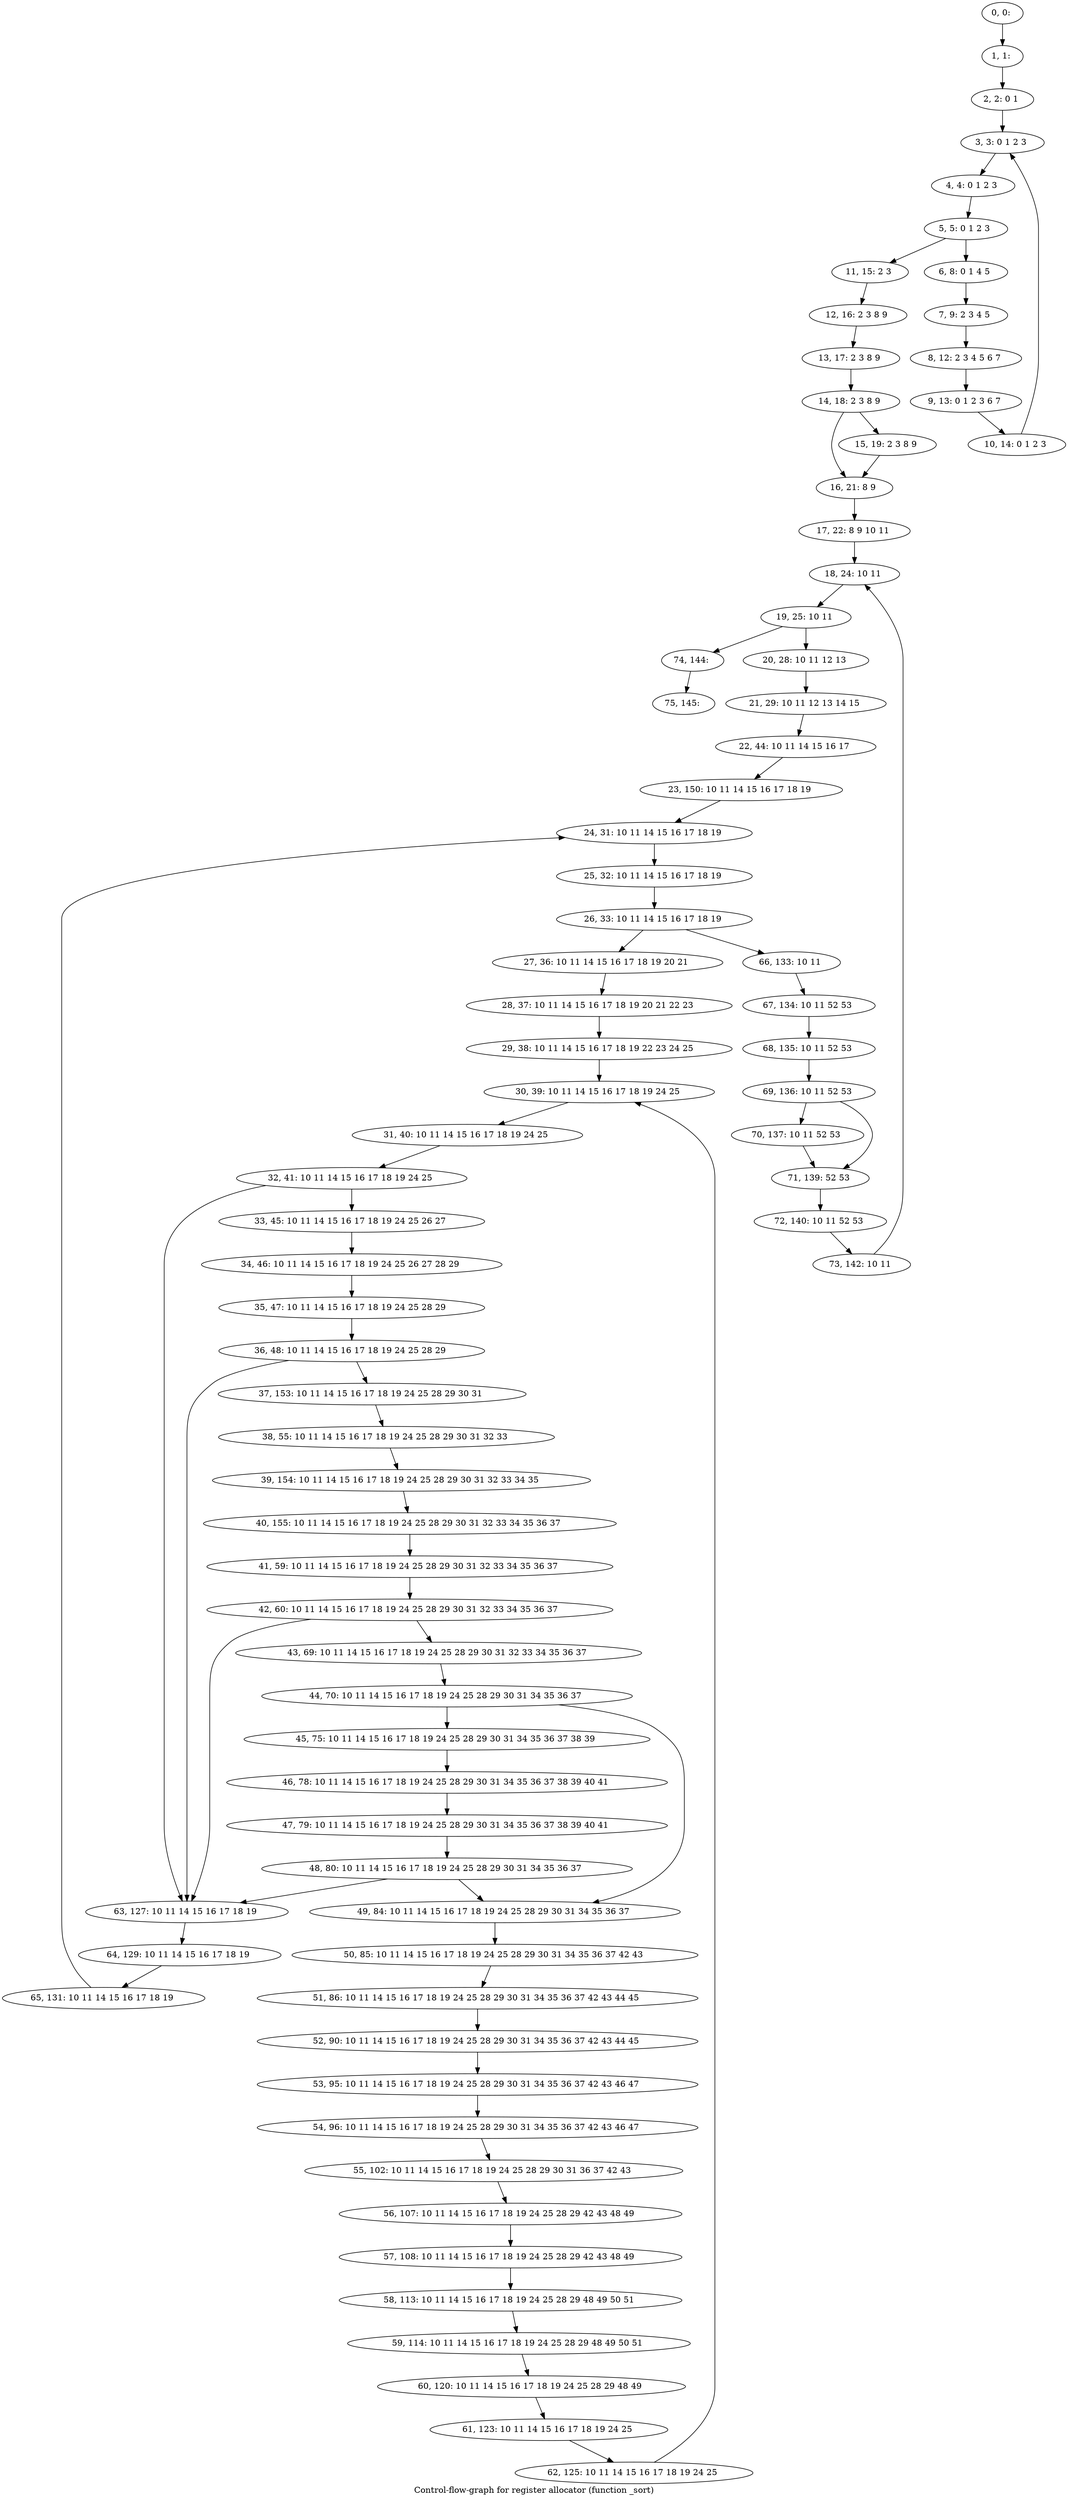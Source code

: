digraph G {
graph [label="Control-flow-graph for register allocator (function _sort)"]
0[label="0, 0: "];
1[label="1, 1: "];
2[label="2, 2: 0 1 "];
3[label="3, 3: 0 1 2 3 "];
4[label="4, 4: 0 1 2 3 "];
5[label="5, 5: 0 1 2 3 "];
6[label="6, 8: 0 1 4 5 "];
7[label="7, 9: 2 3 4 5 "];
8[label="8, 12: 2 3 4 5 6 7 "];
9[label="9, 13: 0 1 2 3 6 7 "];
10[label="10, 14: 0 1 2 3 "];
11[label="11, 15: 2 3 "];
12[label="12, 16: 2 3 8 9 "];
13[label="13, 17: 2 3 8 9 "];
14[label="14, 18: 2 3 8 9 "];
15[label="15, 19: 2 3 8 9 "];
16[label="16, 21: 8 9 "];
17[label="17, 22: 8 9 10 11 "];
18[label="18, 24: 10 11 "];
19[label="19, 25: 10 11 "];
20[label="20, 28: 10 11 12 13 "];
21[label="21, 29: 10 11 12 13 14 15 "];
22[label="22, 44: 10 11 14 15 16 17 "];
23[label="23, 150: 10 11 14 15 16 17 18 19 "];
24[label="24, 31: 10 11 14 15 16 17 18 19 "];
25[label="25, 32: 10 11 14 15 16 17 18 19 "];
26[label="26, 33: 10 11 14 15 16 17 18 19 "];
27[label="27, 36: 10 11 14 15 16 17 18 19 20 21 "];
28[label="28, 37: 10 11 14 15 16 17 18 19 20 21 22 23 "];
29[label="29, 38: 10 11 14 15 16 17 18 19 22 23 24 25 "];
30[label="30, 39: 10 11 14 15 16 17 18 19 24 25 "];
31[label="31, 40: 10 11 14 15 16 17 18 19 24 25 "];
32[label="32, 41: 10 11 14 15 16 17 18 19 24 25 "];
33[label="33, 45: 10 11 14 15 16 17 18 19 24 25 26 27 "];
34[label="34, 46: 10 11 14 15 16 17 18 19 24 25 26 27 28 29 "];
35[label="35, 47: 10 11 14 15 16 17 18 19 24 25 28 29 "];
36[label="36, 48: 10 11 14 15 16 17 18 19 24 25 28 29 "];
37[label="37, 153: 10 11 14 15 16 17 18 19 24 25 28 29 30 31 "];
38[label="38, 55: 10 11 14 15 16 17 18 19 24 25 28 29 30 31 32 33 "];
39[label="39, 154: 10 11 14 15 16 17 18 19 24 25 28 29 30 31 32 33 34 35 "];
40[label="40, 155: 10 11 14 15 16 17 18 19 24 25 28 29 30 31 32 33 34 35 36 37 "];
41[label="41, 59: 10 11 14 15 16 17 18 19 24 25 28 29 30 31 32 33 34 35 36 37 "];
42[label="42, 60: 10 11 14 15 16 17 18 19 24 25 28 29 30 31 32 33 34 35 36 37 "];
43[label="43, 69: 10 11 14 15 16 17 18 19 24 25 28 29 30 31 32 33 34 35 36 37 "];
44[label="44, 70: 10 11 14 15 16 17 18 19 24 25 28 29 30 31 34 35 36 37 "];
45[label="45, 75: 10 11 14 15 16 17 18 19 24 25 28 29 30 31 34 35 36 37 38 39 "];
46[label="46, 78: 10 11 14 15 16 17 18 19 24 25 28 29 30 31 34 35 36 37 38 39 40 41 "];
47[label="47, 79: 10 11 14 15 16 17 18 19 24 25 28 29 30 31 34 35 36 37 38 39 40 41 "];
48[label="48, 80: 10 11 14 15 16 17 18 19 24 25 28 29 30 31 34 35 36 37 "];
49[label="49, 84: 10 11 14 15 16 17 18 19 24 25 28 29 30 31 34 35 36 37 "];
50[label="50, 85: 10 11 14 15 16 17 18 19 24 25 28 29 30 31 34 35 36 37 42 43 "];
51[label="51, 86: 10 11 14 15 16 17 18 19 24 25 28 29 30 31 34 35 36 37 42 43 44 45 "];
52[label="52, 90: 10 11 14 15 16 17 18 19 24 25 28 29 30 31 34 35 36 37 42 43 44 45 "];
53[label="53, 95: 10 11 14 15 16 17 18 19 24 25 28 29 30 31 34 35 36 37 42 43 46 47 "];
54[label="54, 96: 10 11 14 15 16 17 18 19 24 25 28 29 30 31 34 35 36 37 42 43 46 47 "];
55[label="55, 102: 10 11 14 15 16 17 18 19 24 25 28 29 30 31 36 37 42 43 "];
56[label="56, 107: 10 11 14 15 16 17 18 19 24 25 28 29 42 43 48 49 "];
57[label="57, 108: 10 11 14 15 16 17 18 19 24 25 28 29 42 43 48 49 "];
58[label="58, 113: 10 11 14 15 16 17 18 19 24 25 28 29 48 49 50 51 "];
59[label="59, 114: 10 11 14 15 16 17 18 19 24 25 28 29 48 49 50 51 "];
60[label="60, 120: 10 11 14 15 16 17 18 19 24 25 28 29 48 49 "];
61[label="61, 123: 10 11 14 15 16 17 18 19 24 25 "];
62[label="62, 125: 10 11 14 15 16 17 18 19 24 25 "];
63[label="63, 127: 10 11 14 15 16 17 18 19 "];
64[label="64, 129: 10 11 14 15 16 17 18 19 "];
65[label="65, 131: 10 11 14 15 16 17 18 19 "];
66[label="66, 133: 10 11 "];
67[label="67, 134: 10 11 52 53 "];
68[label="68, 135: 10 11 52 53 "];
69[label="69, 136: 10 11 52 53 "];
70[label="70, 137: 10 11 52 53 "];
71[label="71, 139: 52 53 "];
72[label="72, 140: 10 11 52 53 "];
73[label="73, 142: 10 11 "];
74[label="74, 144: "];
75[label="75, 145: "];
0->1 ;
1->2 ;
2->3 ;
3->4 ;
4->5 ;
5->6 ;
5->11 ;
6->7 ;
7->8 ;
8->9 ;
9->10 ;
10->3 ;
11->12 ;
12->13 ;
13->14 ;
14->15 ;
14->16 ;
15->16 ;
16->17 ;
17->18 ;
18->19 ;
19->20 ;
19->74 ;
20->21 ;
21->22 ;
22->23 ;
23->24 ;
24->25 ;
25->26 ;
26->27 ;
26->66 ;
27->28 ;
28->29 ;
29->30 ;
30->31 ;
31->32 ;
32->33 ;
32->63 ;
33->34 ;
34->35 ;
35->36 ;
36->37 ;
36->63 ;
37->38 ;
38->39 ;
39->40 ;
40->41 ;
41->42 ;
42->43 ;
42->63 ;
43->44 ;
44->45 ;
44->49 ;
45->46 ;
46->47 ;
47->48 ;
48->49 ;
48->63 ;
49->50 ;
50->51 ;
51->52 ;
52->53 ;
53->54 ;
54->55 ;
55->56 ;
56->57 ;
57->58 ;
58->59 ;
59->60 ;
60->61 ;
61->62 ;
62->30 ;
63->64 ;
64->65 ;
65->24 ;
66->67 ;
67->68 ;
68->69 ;
69->70 ;
69->71 ;
70->71 ;
71->72 ;
72->73 ;
73->18 ;
74->75 ;
}
